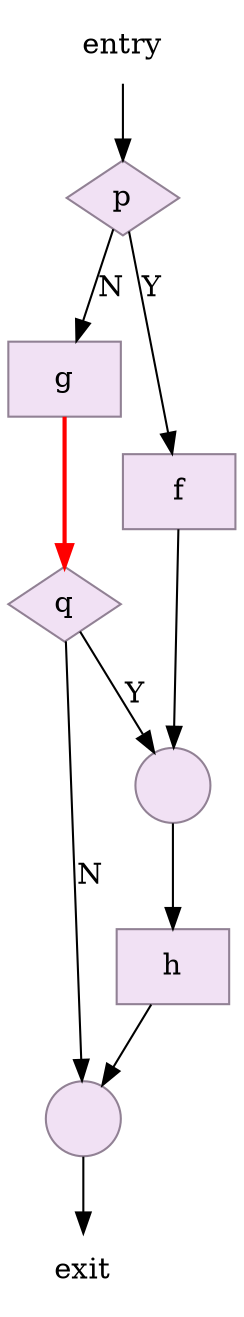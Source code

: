 digraph test {
	ratio="fill";
	node [color="#918194", fillcolor="#f1e1f4", style="filled"];
	edge [color="black"];
	node1 [label="g", shape="box"];
	node2 [label="p", shape="diamond"];
	node3 [label="q", shape="diamond"];
	entry [fillcolor="white", label="entry", shape="plaintext", style="filled"];
	flux_0 [filllcolor="yellow", label=" ", shape="circle", style="filled"];
	exit [fillcolor="white", label="exit", shape="plaintext", style="filled"];
	node4 [label="h", shape="box"];
	flux_1 [filllcolor="yellow", label=" ", shape="circle", style="filled"];
	node5 [label="f", shape="box"];
	node2 -> node5 [label="Y"];
	node2 -> node1 [label="N"];
	node3 -> flux_0 [label="N"];
	node3 -> flux_1 [label="Y"];
	node5 -> flux_1;
	node1 -> node3 [style=bold, color=red];
	node4 -> flux_0;
	entry -> node2;
	flux_0 -> exit;
	flux_1 -> node4;
}
